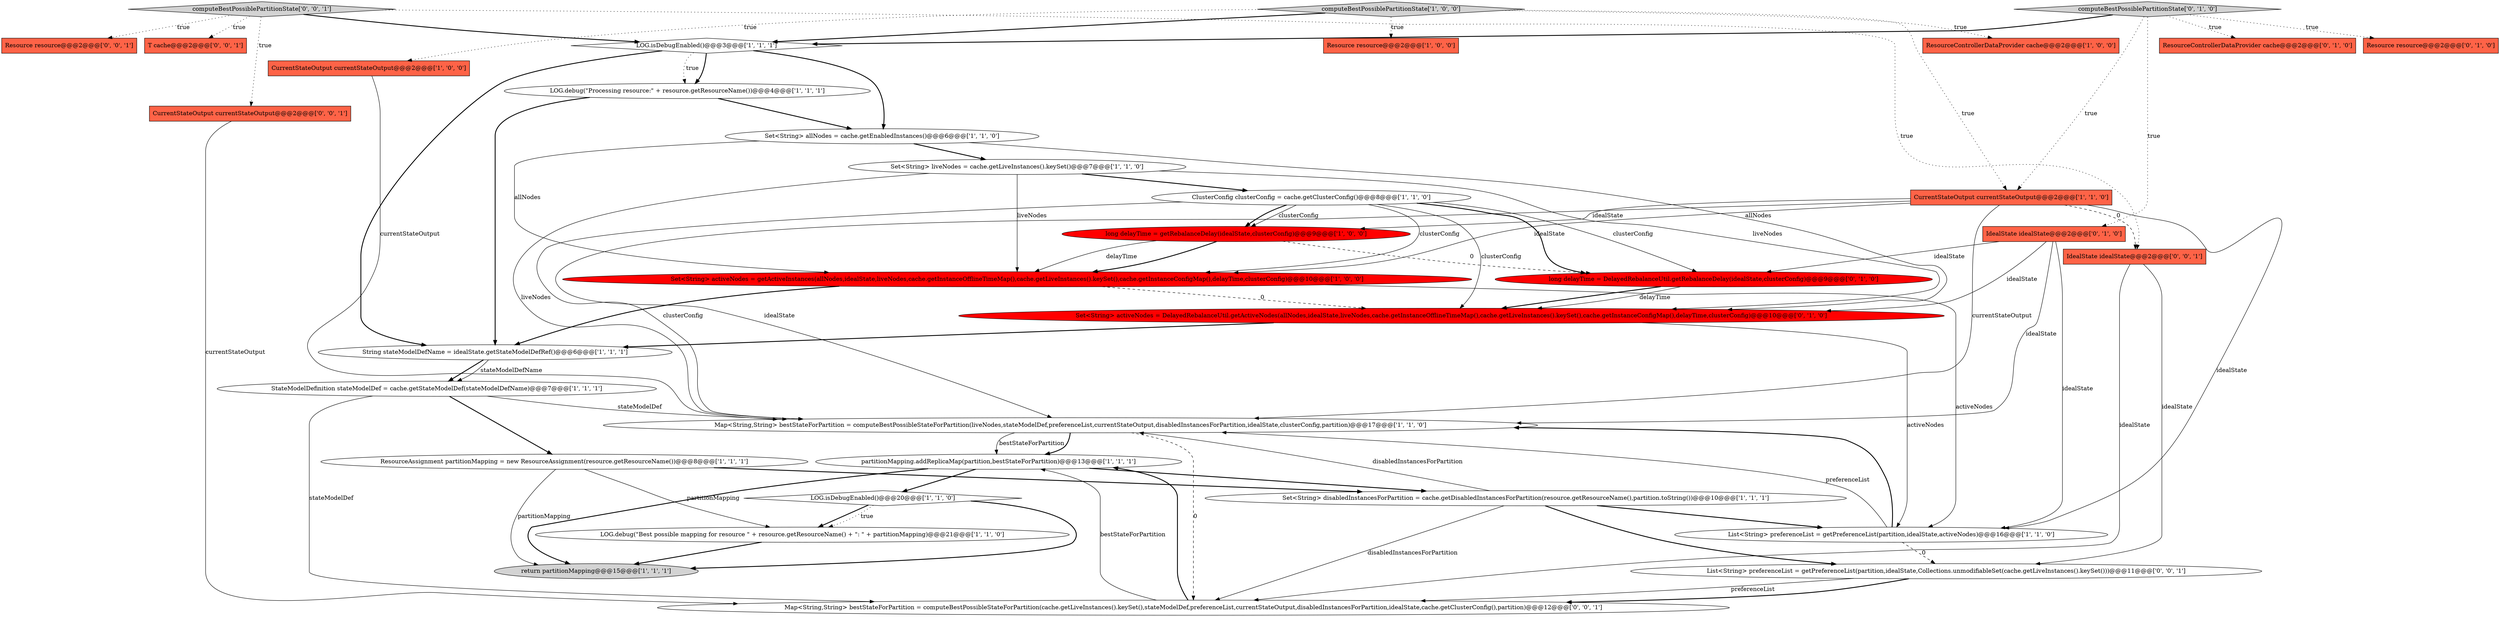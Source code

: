 digraph {
4 [style = filled, label = "CurrentStateOutput currentStateOutput@@@2@@@['1', '0', '0']", fillcolor = tomato, shape = box image = "AAA0AAABBB1BBB"];
16 [style = filled, label = "Set<String> allNodes = cache.getEnabledInstances()@@@6@@@['1', '1', '0']", fillcolor = white, shape = ellipse image = "AAA0AAABBB1BBB"];
20 [style = filled, label = "Set<String> activeNodes = getActiveInstances(allNodes,idealState,liveNodes,cache.getInstanceOfflineTimeMap(),cache.getLiveInstances().keySet(),cache.getInstanceConfigMap(),delayTime,clusterConfig)@@@10@@@['1', '0', '0']", fillcolor = red, shape = ellipse image = "AAA1AAABBB1BBB"];
28 [style = filled, label = "Resource resource@@@2@@@['0', '0', '1']", fillcolor = tomato, shape = box image = "AAA0AAABBB3BBB"];
29 [style = filled, label = "CurrentStateOutput currentStateOutput@@@2@@@['0', '0', '1']", fillcolor = tomato, shape = box image = "AAA0AAABBB3BBB"];
32 [style = filled, label = "T cache@@@2@@@['0', '0', '1']", fillcolor = tomato, shape = box image = "AAA0AAABBB3BBB"];
8 [style = filled, label = "return partitionMapping@@@15@@@['1', '1', '1']", fillcolor = lightgray, shape = ellipse image = "AAA0AAABBB1BBB"];
3 [style = filled, label = "LOG.isDebugEnabled()@@@20@@@['1', '1', '0']", fillcolor = white, shape = diamond image = "AAA0AAABBB1BBB"];
25 [style = filled, label = "computeBestPossiblePartitionState['0', '1', '0']", fillcolor = lightgray, shape = diamond image = "AAA0AAABBB2BBB"];
33 [style = filled, label = "IdealState idealState@@@2@@@['0', '0', '1']", fillcolor = tomato, shape = box image = "AAA0AAABBB3BBB"];
19 [style = filled, label = "long delayTime = getRebalanceDelay(idealState,clusterConfig)@@@9@@@['1', '0', '0']", fillcolor = red, shape = ellipse image = "AAA1AAABBB1BBB"];
13 [style = filled, label = "ResourceAssignment partitionMapping = new ResourceAssignment(resource.getResourceName())@@@8@@@['1', '1', '1']", fillcolor = white, shape = ellipse image = "AAA0AAABBB1BBB"];
1 [style = filled, label = "String stateModelDefName = idealState.getStateModelDefRef()@@@6@@@['1', '1', '1']", fillcolor = white, shape = ellipse image = "AAA0AAABBB1BBB"];
10 [style = filled, label = "ResourceControllerDataProvider cache@@@2@@@['1', '0', '0']", fillcolor = tomato, shape = box image = "AAA0AAABBB1BBB"];
7 [style = filled, label = "LOG.debug(\"Processing resource:\" + resource.getResourceName())@@@4@@@['1', '1', '1']", fillcolor = white, shape = ellipse image = "AAA0AAABBB1BBB"];
17 [style = filled, label = "partitionMapping.addReplicaMap(partition,bestStateForPartition)@@@13@@@['1', '1', '1']", fillcolor = white, shape = ellipse image = "AAA0AAABBB1BBB"];
30 [style = filled, label = "Map<String,String> bestStateForPartition = computeBestPossibleStateForPartition(cache.getLiveInstances().keySet(),stateModelDef,preferenceList,currentStateOutput,disabledInstancesForPartition,idealState,cache.getClusterConfig(),partition)@@@12@@@['0', '0', '1']", fillcolor = white, shape = ellipse image = "AAA0AAABBB3BBB"];
15 [style = filled, label = "Set<String> liveNodes = cache.getLiveInstances().keySet()@@@7@@@['1', '1', '0']", fillcolor = white, shape = ellipse image = "AAA0AAABBB1BBB"];
31 [style = filled, label = "computeBestPossiblePartitionState['0', '0', '1']", fillcolor = lightgray, shape = diamond image = "AAA0AAABBB3BBB"];
24 [style = filled, label = "long delayTime = DelayedRebalanceUtil.getRebalanceDelay(idealState,clusterConfig)@@@9@@@['0', '1', '0']", fillcolor = red, shape = ellipse image = "AAA1AAABBB2BBB"];
18 [style = filled, label = "LOG.isDebugEnabled()@@@3@@@['1', '1', '1']", fillcolor = white, shape = diamond image = "AAA0AAABBB1BBB"];
21 [style = filled, label = "List<String> preferenceList = getPreferenceList(partition,idealState,activeNodes)@@@16@@@['1', '1', '0']", fillcolor = white, shape = ellipse image = "AAA0AAABBB1BBB"];
34 [style = filled, label = "List<String> preferenceList = getPreferenceList(partition,idealState,Collections.unmodifiableSet(cache.getLiveInstances().keySet()))@@@11@@@['0', '0', '1']", fillcolor = white, shape = ellipse image = "AAA0AAABBB3BBB"];
23 [style = filled, label = "ResourceControllerDataProvider cache@@@2@@@['0', '1', '0']", fillcolor = tomato, shape = box image = "AAA0AAABBB2BBB"];
27 [style = filled, label = "Resource resource@@@2@@@['0', '1', '0']", fillcolor = tomato, shape = box image = "AAA0AAABBB2BBB"];
26 [style = filled, label = "Set<String> activeNodes = DelayedRebalanceUtil.getActiveNodes(allNodes,idealState,liveNodes,cache.getInstanceOfflineTimeMap(),cache.getLiveInstances().keySet(),cache.getInstanceConfigMap(),delayTime,clusterConfig)@@@10@@@['0', '1', '0']", fillcolor = red, shape = ellipse image = "AAA1AAABBB2BBB"];
12 [style = filled, label = "ClusterConfig clusterConfig = cache.getClusterConfig()@@@8@@@['1', '1', '0']", fillcolor = white, shape = ellipse image = "AAA0AAABBB1BBB"];
22 [style = filled, label = "IdealState idealState@@@2@@@['0', '1', '0']", fillcolor = tomato, shape = box image = "AAA0AAABBB2BBB"];
6 [style = filled, label = "Resource resource@@@2@@@['1', '0', '0']", fillcolor = tomato, shape = box image = "AAA0AAABBB1BBB"];
11 [style = filled, label = "CurrentStateOutput currentStateOutput@@@2@@@['1', '1', '0']", fillcolor = tomato, shape = box image = "AAA0AAABBB1BBB"];
9 [style = filled, label = "StateModelDefinition stateModelDef = cache.getStateModelDef(stateModelDefName)@@@7@@@['1', '1', '1']", fillcolor = white, shape = ellipse image = "AAA0AAABBB1BBB"];
2 [style = filled, label = "LOG.debug(\"Best possible mapping for resource \" + resource.getResourceName() + \": \" + partitionMapping)@@@21@@@['1', '1', '0']", fillcolor = white, shape = ellipse image = "AAA0AAABBB1BBB"];
5 [style = filled, label = "computeBestPossiblePartitionState['1', '0', '0']", fillcolor = lightgray, shape = diamond image = "AAA0AAABBB1BBB"];
14 [style = filled, label = "Set<String> disabledInstancesForPartition = cache.getDisabledInstancesForPartition(resource.getResourceName(),partition.toString())@@@10@@@['1', '1', '1']", fillcolor = white, shape = ellipse image = "AAA0AAABBB1BBB"];
0 [style = filled, label = "Map<String,String> bestStateForPartition = computeBestPossibleStateForPartition(liveNodes,stateModelDef,preferenceList,currentStateOutput,disabledInstancesForPartition,idealState,clusterConfig,partition)@@@17@@@['1', '1', '0']", fillcolor = white, shape = ellipse image = "AAA0AAABBB1BBB"];
11->33 [style = dashed, label="0"];
14->0 [style = solid, label="disabledInstancesForPartition"];
15->26 [style = solid, label="liveNodes"];
25->11 [style = dotted, label="true"];
0->17 [style = solid, label="bestStateForPartition"];
15->20 [style = solid, label="liveNodes"];
9->0 [style = solid, label="stateModelDef"];
5->11 [style = dotted, label="true"];
16->26 [style = solid, label="allNodes"];
31->28 [style = dotted, label="true"];
17->14 [style = bold, label=""];
24->26 [style = solid, label="delayTime"];
7->16 [style = bold, label=""];
0->30 [style = dashed, label="0"];
12->0 [style = solid, label="clusterConfig"];
13->8 [style = solid, label="partitionMapping"];
13->14 [style = bold, label=""];
11->20 [style = solid, label="idealState"];
20->26 [style = dashed, label="0"];
12->19 [style = solid, label="clusterConfig"];
7->1 [style = bold, label=""];
22->26 [style = solid, label="idealState"];
21->0 [style = bold, label=""];
0->17 [style = bold, label=""];
19->20 [style = bold, label=""];
26->1 [style = bold, label=""];
5->6 [style = dotted, label="true"];
19->20 [style = solid, label="delayTime"];
31->33 [style = dotted, label="true"];
5->4 [style = dotted, label="true"];
9->30 [style = solid, label="stateModelDef"];
29->30 [style = solid, label="currentStateOutput"];
3->2 [style = bold, label=""];
18->1 [style = bold, label=""];
11->0 [style = solid, label="idealState"];
21->0 [style = solid, label="preferenceList"];
15->12 [style = bold, label=""];
25->23 [style = dotted, label="true"];
31->29 [style = dotted, label="true"];
18->7 [style = bold, label=""];
14->21 [style = bold, label=""];
11->21 [style = solid, label="idealState"];
4->0 [style = solid, label="currentStateOutput"];
33->34 [style = solid, label="idealState"];
17->8 [style = bold, label=""];
12->20 [style = solid, label="clusterConfig"];
18->7 [style = dotted, label="true"];
30->17 [style = bold, label=""];
21->34 [style = dashed, label="0"];
5->10 [style = dotted, label="true"];
25->18 [style = bold, label=""];
20->21 [style = solid, label="activeNodes"];
5->18 [style = bold, label=""];
22->24 [style = solid, label="idealState"];
20->1 [style = bold, label=""];
12->24 [style = bold, label=""];
15->0 [style = solid, label="liveNodes"];
16->20 [style = solid, label="allNodes"];
1->9 [style = bold, label=""];
26->21 [style = solid, label="activeNodes"];
24->26 [style = bold, label=""];
13->2 [style = solid, label="partitionMapping"];
33->30 [style = solid, label="idealState"];
22->21 [style = solid, label="idealState"];
3->8 [style = bold, label=""];
17->3 [style = bold, label=""];
19->24 [style = dashed, label="0"];
30->17 [style = solid, label="bestStateForPartition"];
11->0 [style = solid, label="currentStateOutput"];
12->24 [style = solid, label="clusterConfig"];
14->30 [style = solid, label="disabledInstancesForPartition"];
18->16 [style = bold, label=""];
16->15 [style = bold, label=""];
14->34 [style = bold, label=""];
31->18 [style = bold, label=""];
34->30 [style = bold, label=""];
11->19 [style = solid, label="idealState"];
31->32 [style = dotted, label="true"];
34->30 [style = solid, label="preferenceList"];
1->9 [style = solid, label="stateModelDefName"];
25->22 [style = dotted, label="true"];
12->26 [style = solid, label="clusterConfig"];
12->19 [style = bold, label=""];
25->27 [style = dotted, label="true"];
22->0 [style = solid, label="idealState"];
2->8 [style = bold, label=""];
3->2 [style = dotted, label="true"];
9->13 [style = bold, label=""];
}
